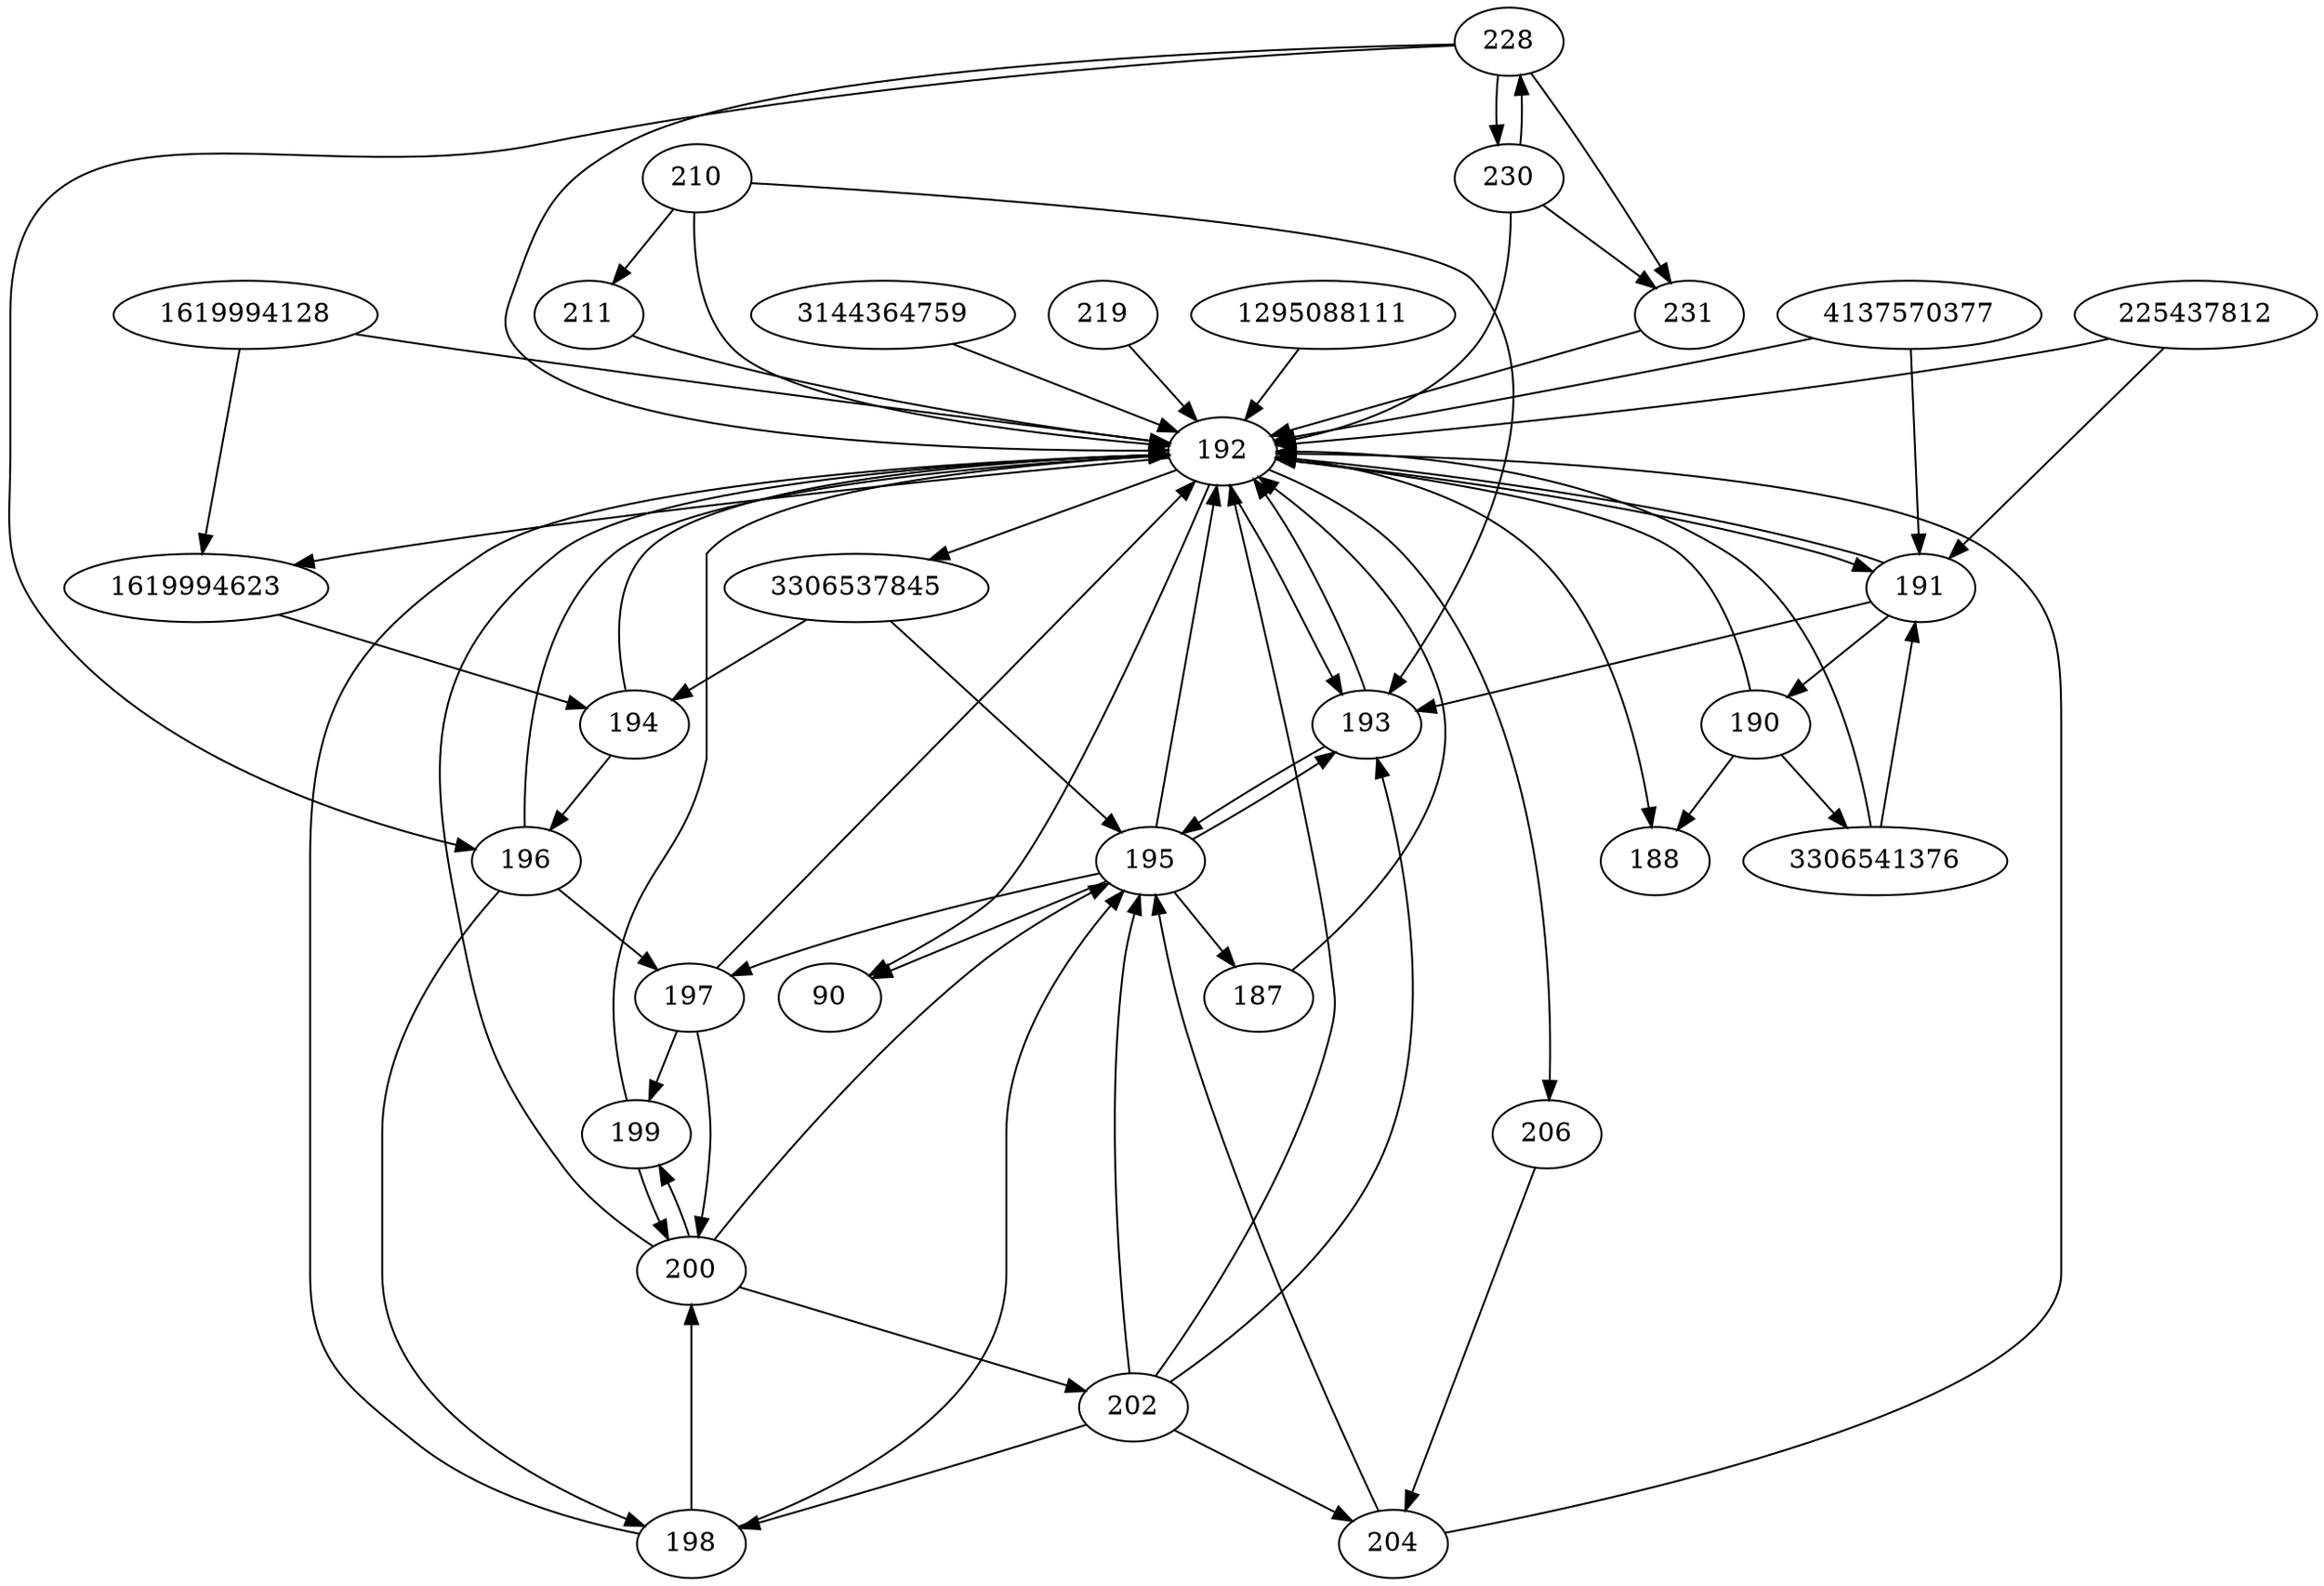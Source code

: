 strict digraph  {
1619994128;
187;
188;
190;
191;
3306541376;
193;
194;
195;
196;
197;
198;
199;
200;
4137570377;
202;
192;
204;
206;
210;
211;
3144364759;
90;
219;
228;
230;
231;
1295088111;
225437812;
3306537845;
1619994623;
1619994128 -> 192;
1619994128 -> 1619994623;
187 -> 192;
190 -> 3306541376;
190 -> 188;
190 -> 192;
191 -> 192;
191 -> 190;
191 -> 193;
3306541376 -> 191;
3306541376 -> 192;
193 -> 192;
193 -> 195;
194 -> 196;
194 -> 192;
195 -> 90;
195 -> 192;
195 -> 193;
195 -> 197;
195 -> 187;
196 -> 192;
196 -> 198;
196 -> 197;
197 -> 192;
197 -> 199;
197 -> 200;
198 -> 200;
198 -> 192;
198 -> 195;
199 -> 200;
199 -> 192;
200 -> 202;
200 -> 195;
200 -> 199;
200 -> 192;
4137570377 -> 191;
4137570377 -> 192;
202 -> 192;
202 -> 195;
202 -> 204;
202 -> 193;
202 -> 198;
192 -> 90;
192 -> 3306537845;
192 -> 1619994623;
192 -> 188;
192 -> 206;
192 -> 191;
192 -> 193;
204 -> 192;
204 -> 195;
206 -> 204;
210 -> 192;
210 -> 211;
210 -> 193;
211 -> 192;
3144364759 -> 192;
219 -> 192;
228 -> 231;
228 -> 230;
228 -> 196;
228 -> 192;
230 -> 231;
230 -> 228;
230 -> 192;
231 -> 192;
1295088111 -> 192;
225437812 -> 191;
225437812 -> 192;
3306537845 -> 194;
3306537845 -> 195;
1619994623 -> 194;
}
